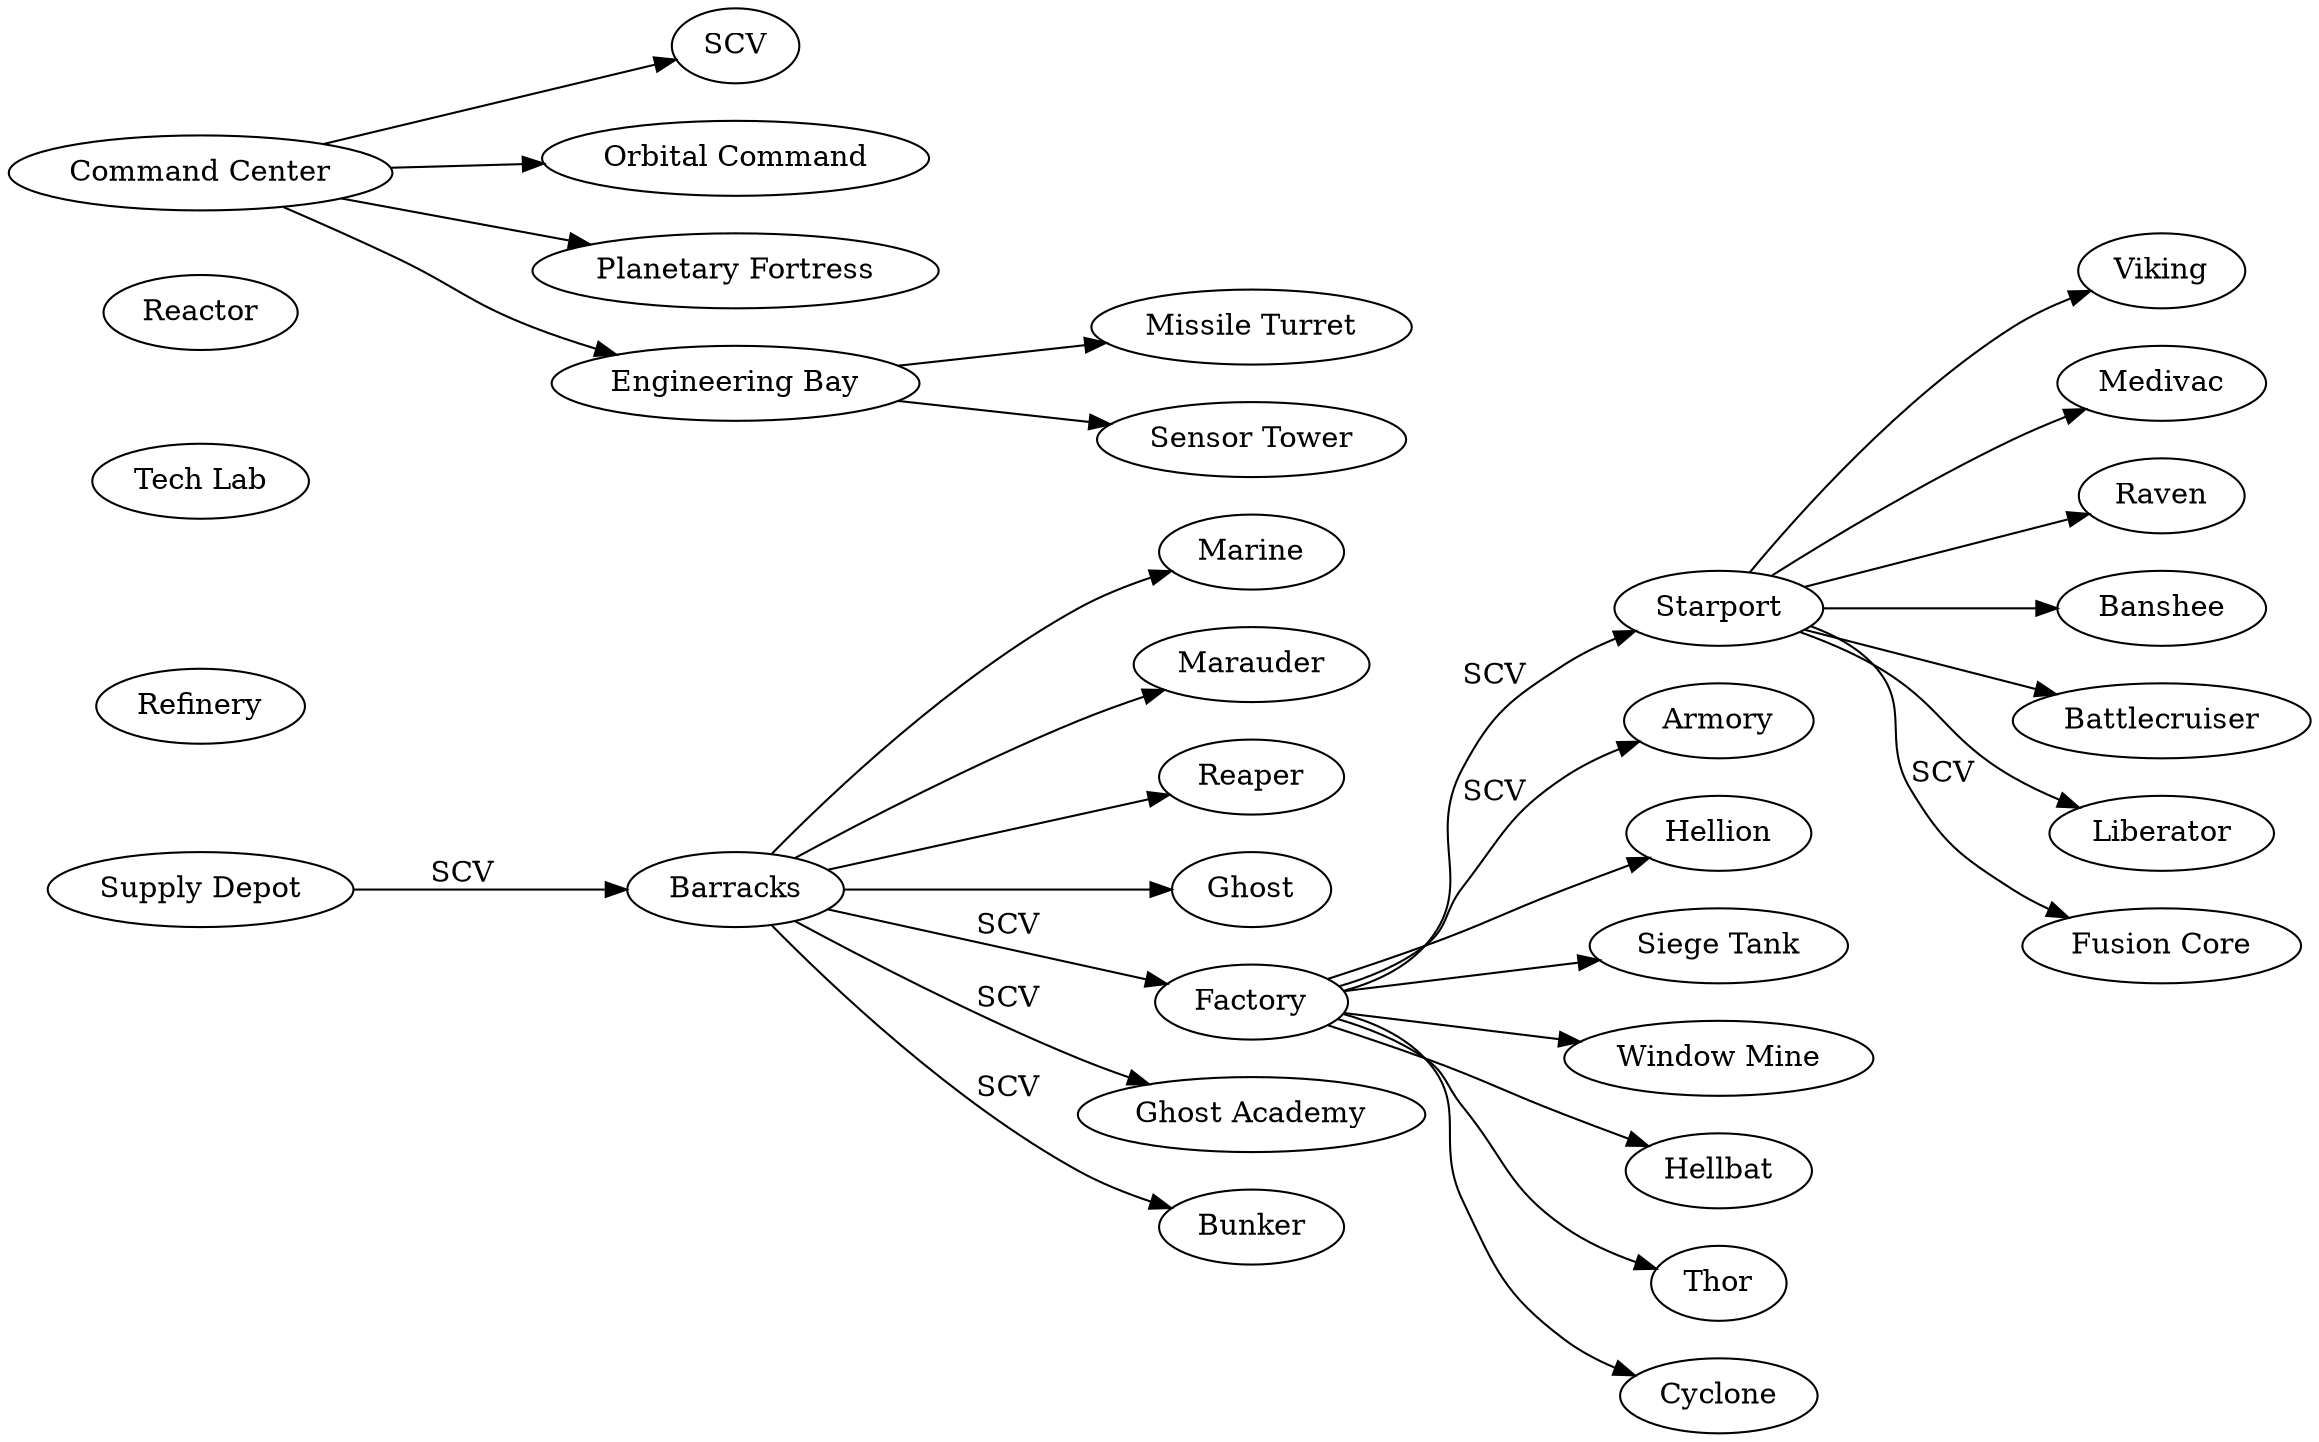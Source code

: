 digraph trees {
  rankdir=LR;
  subgraph opscraft {
    "Supply Depot"            -> "Barracks"      [label = "SCV"];
    "Barracks"                -> "Marine"
    "Barracks"                -> "Marauder"
    "Barracks"                -> "Reaper"
    "Barracks"                -> "Ghost"
    "Barracks"                -> "Factory"       [label = "SCV"];
    "Barracks"                -> "Ghost Academy" [label = "SCV"];
    "Barracks"                -> "Bunker"        [label = "SCV"];
    "Factory"                 -> "Starport"      [label = "SCV"];
    "Factory"                 -> "Armory"        [label = "SCV"];
    "Factory"                 -> "Hellion"
    "Factory"                 -> "Siege Tank"
    "Factory"                 -> "Window Mine"
    "Factory"                 -> "Hellbat"
    "Factory"                 -> "Thor"
    "Factory"                 -> "Cyclone"
    "Starport"                -> "Viking"
    "Starport"                -> "Medivac"
    "Starport"                -> "Raven"
    "Starport"                -> "Banshee"
    "Starport"                -> "Battlecruiser"
    "Starport"                -> "Liberator"
    "Starport"                -> "Fusion Core"   [label = "SCV"];
    "Refinery"
    "Tech Lab"
    "Reactor"
    "Command Center"          -> "SCV"
    "Command Center"          -> "Orbital Command"
    "Command Center"          -> "Planetary Fortress"
    "Command Center"          -> "Engineering Bay"
    "Engineering Bay"         -> "Missile Turret"
    "Engineering Bay"         -> "Sensor Tower"
  }
}

